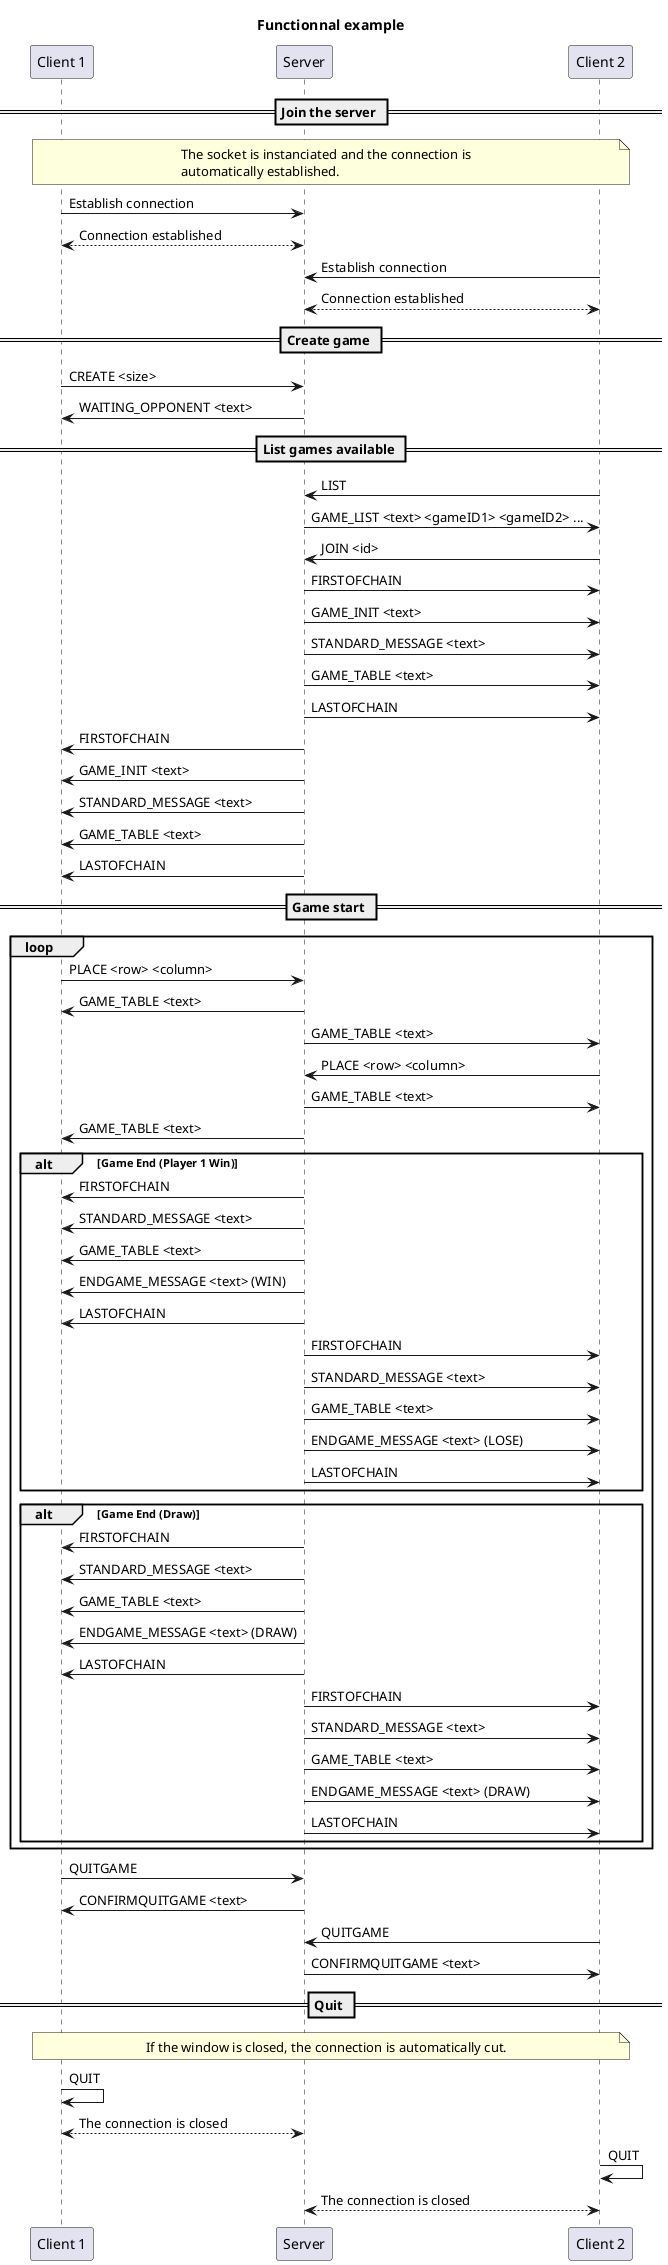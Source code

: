@startuml

title "Functionnal example"

participant "Client 1" as c1
participant "Server" as s
participant "Client 2" as c2

== Join the server ==

note over c1, c2
The socket is instanciated and the connection is
automatically established.
end note

c1->s : Establish connection
c1<-->s : Connection established

c2->s : Establish connection
c2<-->s : Connection established


== Create game ==

c1->s: CREATE <size>
s->c1: WAITING_OPPONENT <text>

== List games available ==

c2->s: LIST
s->c2: GAME_LIST <text> <gameID1> <gameID2> ...

c2->s: JOIN <id>

s->c2: FIRSTOFCHAIN
s->c2: GAME_INIT <text>
s->c2: STANDARD_MESSAGE <text>
s->c2: GAME_TABLE <text>
s->c2: LASTOFCHAIN

s->c1: FIRSTOFCHAIN
s->c1: GAME_INIT <text>
s->c1: STANDARD_MESSAGE <text>
s->c1: GAME_TABLE <text>
s->c1: LASTOFCHAIN

== Game start ==

loop


    c1->s: PLACE <row> <column>
    s->c1: GAME_TABLE <text>
    s->c2: GAME_TABLE <text>

    c2->s: PLACE <row> <column>
    s->c2: GAME_TABLE <text>
    s->c1: GAME_TABLE <text>

    alt Game End (Player 1 Win)
        s -> c1:FIRSTOFCHAIN
        s -> c1:STANDARD_MESSAGE <text>
        s -> c1:GAME_TABLE <text>
        s -> c1:ENDGAME_MESSAGE <text> (WIN)
        s -> c1:LASTOFCHAIN
        s -> c2:FIRSTOFCHAIN
        s -> c2:STANDARD_MESSAGE <text>
        s -> c2:GAME_TABLE <text>
        s -> c2:ENDGAME_MESSAGE <text> (LOSE)
        s -> c2:LASTOFCHAIN
    end

    alt Game End (Draw)
        s -> c1:FIRSTOFCHAIN
        s -> c1:STANDARD_MESSAGE <text>
        s -> c1:GAME_TABLE <text>
        s -> c1:ENDGAME_MESSAGE <text> (DRAW)
        s -> c1:LASTOFCHAIN
        s -> c2:FIRSTOFCHAIN
        s -> c2:STANDARD_MESSAGE <text>
        s -> c2:GAME_TABLE <text>
        s -> c2:ENDGAME_MESSAGE <text> (DRAW)
        s -> c2:LASTOFCHAIN
    end



end

    c1->s: QUITGAME
    s->c1: CONFIRMQUITGAME <text>
    c2->s: QUITGAME
    s->c2: CONFIRMQUITGAME <text>

== Quit ==

note over c1, c2
If the window is closed, the connection is automatically cut.
end note

c1->c1: QUIT
c1<-->s: The connection is closed


c2->c2: QUIT
c2<-->s: The connection is closed



@enduml
